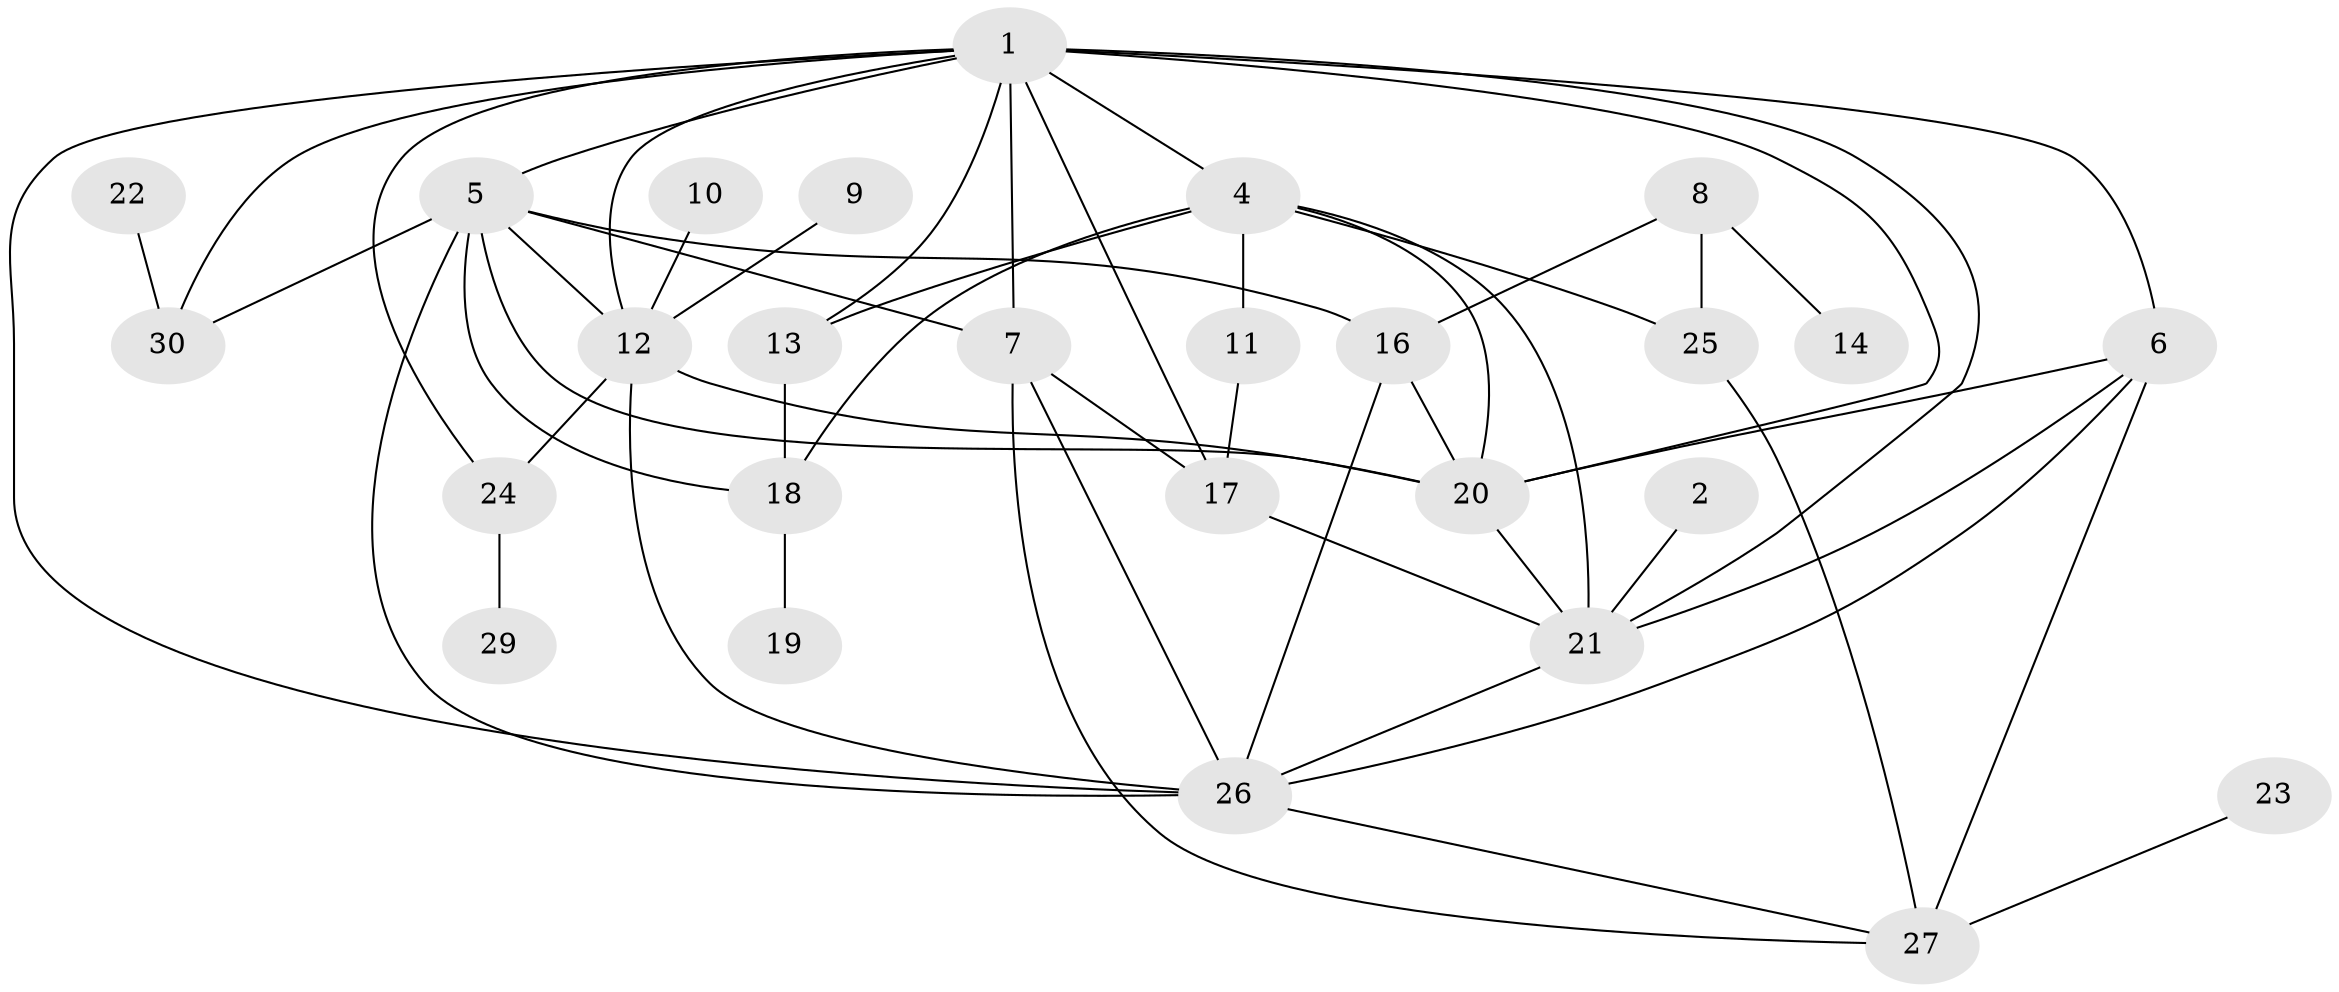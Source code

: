 // original degree distribution, {8: 0.01694915254237288, 1: 0.1694915254237288, 0: 0.05084745762711865, 4: 0.2542372881355932, 3: 0.2033898305084746, 2: 0.1016949152542373, 6: 0.03389830508474576, 5: 0.13559322033898305, 7: 0.03389830508474576}
// Generated by graph-tools (version 1.1) at 2025/33/03/09/25 02:33:57]
// undirected, 27 vertices, 54 edges
graph export_dot {
graph [start="1"]
  node [color=gray90,style=filled];
  1;
  2;
  4;
  5;
  6;
  7;
  8;
  9;
  10;
  11;
  12;
  13;
  14;
  16;
  17;
  18;
  19;
  20;
  21;
  22;
  23;
  24;
  25;
  26;
  27;
  29;
  30;
  1 -- 4 [weight=1.0];
  1 -- 5 [weight=3.0];
  1 -- 6 [weight=3.0];
  1 -- 7 [weight=1.0];
  1 -- 12 [weight=2.0];
  1 -- 13 [weight=2.0];
  1 -- 17 [weight=1.0];
  1 -- 20 [weight=3.0];
  1 -- 21 [weight=1.0];
  1 -- 24 [weight=1.0];
  1 -- 26 [weight=1.0];
  1 -- 30 [weight=1.0];
  2 -- 21 [weight=1.0];
  4 -- 11 [weight=1.0];
  4 -- 13 [weight=1.0];
  4 -- 18 [weight=1.0];
  4 -- 20 [weight=1.0];
  4 -- 21 [weight=1.0];
  4 -- 25 [weight=1.0];
  5 -- 7 [weight=1.0];
  5 -- 12 [weight=1.0];
  5 -- 16 [weight=1.0];
  5 -- 18 [weight=1.0];
  5 -- 20 [weight=1.0];
  5 -- 26 [weight=1.0];
  5 -- 30 [weight=1.0];
  6 -- 20 [weight=3.0];
  6 -- 21 [weight=1.0];
  6 -- 26 [weight=1.0];
  6 -- 27 [weight=1.0];
  7 -- 17 [weight=1.0];
  7 -- 26 [weight=2.0];
  7 -- 27 [weight=1.0];
  8 -- 14 [weight=1.0];
  8 -- 16 [weight=1.0];
  8 -- 25 [weight=1.0];
  9 -- 12 [weight=1.0];
  10 -- 12 [weight=1.0];
  11 -- 17 [weight=1.0];
  12 -- 20 [weight=2.0];
  12 -- 24 [weight=1.0];
  12 -- 26 [weight=1.0];
  13 -- 18 [weight=1.0];
  16 -- 20 [weight=2.0];
  16 -- 26 [weight=2.0];
  17 -- 21 [weight=1.0];
  18 -- 19 [weight=1.0];
  20 -- 21 [weight=1.0];
  21 -- 26 [weight=1.0];
  22 -- 30 [weight=1.0];
  23 -- 27 [weight=1.0];
  24 -- 29 [weight=1.0];
  25 -- 27 [weight=1.0];
  26 -- 27 [weight=1.0];
}
